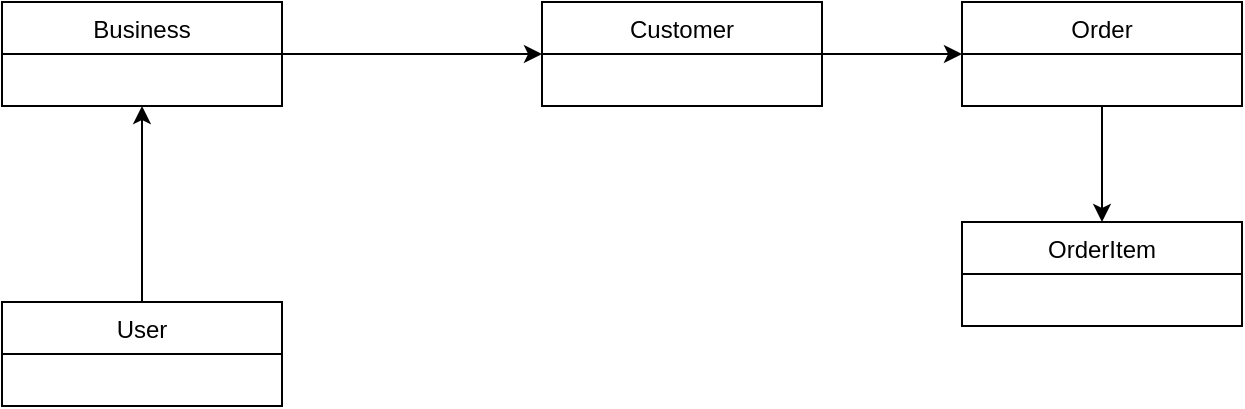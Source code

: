 <mxfile version="20.2.0" type="github">
  <diagram id="z03MUTuUgzkcitabcaoj" name="Page-1">
    <mxGraphModel dx="1422" dy="762" grid="1" gridSize="10" guides="1" tooltips="1" connect="1" arrows="1" fold="1" page="1" pageScale="1" pageWidth="850" pageHeight="1100" math="0" shadow="0">
      <root>
        <mxCell id="0" />
        <mxCell id="1" parent="0" />
        <mxCell id="oAav7pihMbDxdEbYrx9P-14" style="edgeStyle=orthogonalEdgeStyle;rounded=0;orthogonalLoop=1;jettySize=auto;html=1;" parent="1" source="oAav7pihMbDxdEbYrx9P-5" target="oAav7pihMbDxdEbYrx9P-9" edge="1">
          <mxGeometry relative="1" as="geometry" />
        </mxCell>
        <mxCell id="oAav7pihMbDxdEbYrx9P-5" value="Customer" style="swimlane;fontStyle=0;childLayout=stackLayout;horizontal=1;startSize=26;fillColor=none;horizontalStack=0;resizeParent=1;resizeParentMax=0;resizeLast=0;collapsible=1;marginBottom=0;" parent="1" vertex="1">
          <mxGeometry x="360" y="140" width="140" height="52" as="geometry">
            <mxRectangle x="200" y="50" width="90" height="30" as="alternateBounds" />
          </mxGeometry>
        </mxCell>
        <mxCell id="oAav7pihMbDxdEbYrx9P-29" style="edgeStyle=orthogonalEdgeStyle;rounded=0;orthogonalLoop=1;jettySize=auto;html=1;" parent="1" source="oAav7pihMbDxdEbYrx9P-9" target="oAav7pihMbDxdEbYrx9P-15" edge="1">
          <mxGeometry relative="1" as="geometry" />
        </mxCell>
        <mxCell id="oAav7pihMbDxdEbYrx9P-9" value="Order" style="swimlane;fontStyle=0;childLayout=stackLayout;horizontal=1;startSize=26;fillColor=none;horizontalStack=0;resizeParent=1;resizeParentMax=0;resizeLast=0;collapsible=1;marginBottom=0;" parent="1" vertex="1">
          <mxGeometry x="570" y="140" width="140" height="52" as="geometry" />
        </mxCell>
        <mxCell id="oAav7pihMbDxdEbYrx9P-15" value="OrderItem" style="swimlane;fontStyle=0;childLayout=stackLayout;horizontal=1;startSize=26;fillColor=none;horizontalStack=0;resizeParent=1;resizeParentMax=0;resizeLast=0;collapsible=1;marginBottom=0;" parent="1" vertex="1">
          <mxGeometry x="570" y="250" width="140" height="52" as="geometry" />
        </mxCell>
        <mxCell id="oAav7pihMbDxdEbYrx9P-27" style="edgeStyle=orthogonalEdgeStyle;rounded=0;orthogonalLoop=1;jettySize=auto;html=1;entryX=0.5;entryY=1;entryDx=0;entryDy=0;" parent="1" source="oAav7pihMbDxdEbYrx9P-19" target="oAav7pihMbDxdEbYrx9P-23" edge="1">
          <mxGeometry relative="1" as="geometry" />
        </mxCell>
        <mxCell id="oAav7pihMbDxdEbYrx9P-19" value="User" style="swimlane;fontStyle=0;childLayout=stackLayout;horizontal=1;startSize=26;fillColor=none;horizontalStack=0;resizeParent=1;resizeParentMax=0;resizeLast=0;collapsible=1;marginBottom=0;" parent="1" vertex="1">
          <mxGeometry x="90" y="290" width="140" height="52" as="geometry" />
        </mxCell>
        <mxCell id="oAav7pihMbDxdEbYrx9P-28" style="edgeStyle=orthogonalEdgeStyle;rounded=0;orthogonalLoop=1;jettySize=auto;html=1;entryX=0;entryY=0.5;entryDx=0;entryDy=0;" parent="1" source="oAav7pihMbDxdEbYrx9P-23" target="oAav7pihMbDxdEbYrx9P-5" edge="1">
          <mxGeometry relative="1" as="geometry" />
        </mxCell>
        <mxCell id="oAav7pihMbDxdEbYrx9P-23" value="Business" style="swimlane;fontStyle=0;childLayout=stackLayout;horizontal=1;startSize=26;fillColor=none;horizontalStack=0;resizeParent=1;resizeParentMax=0;resizeLast=0;collapsible=1;marginBottom=0;" parent="1" vertex="1">
          <mxGeometry x="90" y="140" width="140" height="52" as="geometry" />
        </mxCell>
      </root>
    </mxGraphModel>
  </diagram>
</mxfile>
